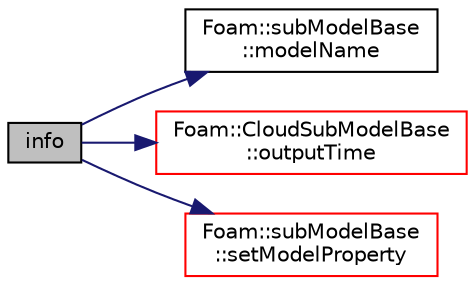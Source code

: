 digraph "info"
{
  bgcolor="transparent";
  edge [fontname="Helvetica",fontsize="10",labelfontname="Helvetica",labelfontsize="10"];
  node [fontname="Helvetica",fontsize="10",shape=record];
  rankdir="LR";
  Node1 [label="info",height=0.2,width=0.4,color="black", fillcolor="grey75", style="filled", fontcolor="black"];
  Node1 -> Node2 [color="midnightblue",fontsize="10",style="solid",fontname="Helvetica"];
  Node2 [label="Foam::subModelBase\l::modelName",height=0.2,width=0.4,color="black",URL="$a02540.html#a3ad472647ea425c4ede26aa8e33e228b",tooltip="Return const access to the name of the sub-model. "];
  Node1 -> Node3 [color="midnightblue",fontsize="10",style="solid",fontname="Helvetica"];
  Node3 [label="Foam::CloudSubModelBase\l::outputTime",height=0.2,width=0.4,color="red",URL="$a00286.html#a4c739173bf75a87e1b6535c2431f1229",tooltip="Flag to indicate when to write a property. "];
  Node1 -> Node4 [color="midnightblue",fontsize="10",style="solid",fontname="Helvetica"];
  Node4 [label="Foam::subModelBase\l::setModelProperty",height=0.2,width=0.4,color="red",URL="$a02540.html#af40b1f75a844b297b64f3515e8263ad1",tooltip="Add generic property to the sub-model. "];
}
